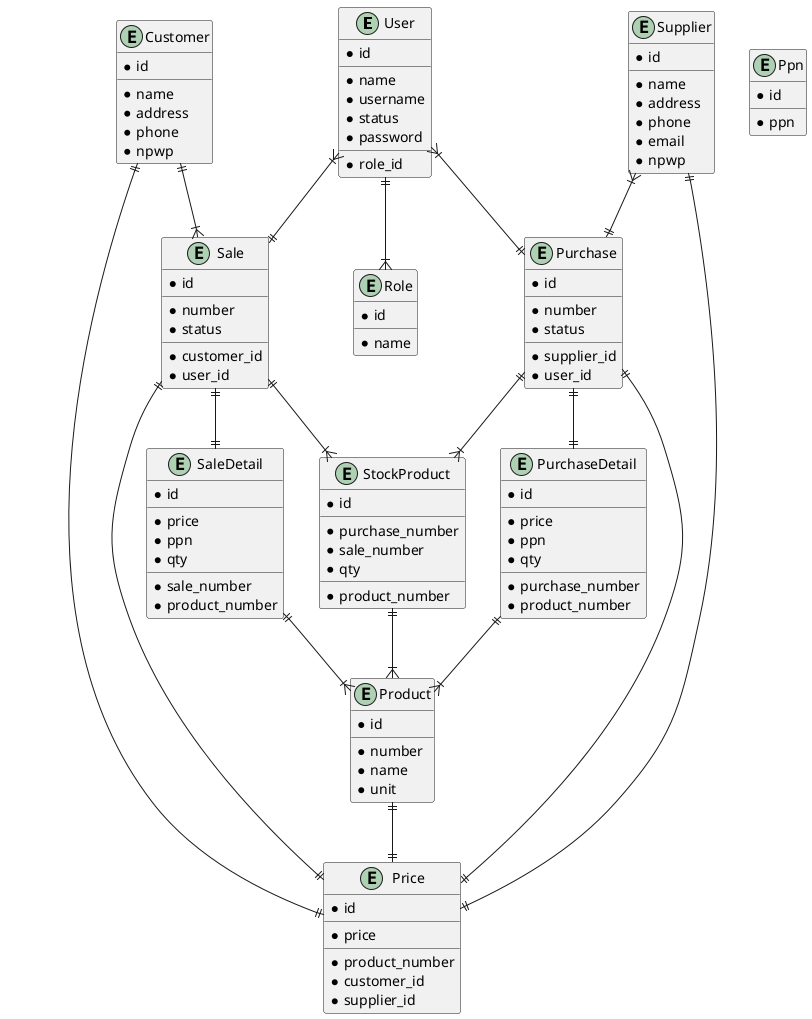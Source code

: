 @startuml Database

entity User {
  * id
  __
  * name
  * username
  * status
  * password
  __
  * role_id
}

entity Role {
  * id
  __
  * name
}

entity Customer {
  * id
  __
  * name
  * address
  * phone
  * npwp
}

entity Product {
  * id
  __
  * number
  * name
  * unit
}

entity Supplier {
  * id
  __
  * name
  * address
  * phone
  * email
  * npwp
}

entity Purchase {
  * id
  __
  * number
  * status
  __
  * supplier_id
  * user_id
}

entity Sale {
  * id
  __
  * number
  * status
  __
  * customer_id
  * user_id
}

entity StockProduct {
  * id
  __
  * purchase_number
  * sale_number
  * qty
  __
  * product_number
}

entity Price {
  * id
  __
  * price
  __
  * product_number
  * customer_id
  * supplier_id
}

entity SaleDetail {
  * id
  __
  * price
  * ppn
  * qty
  __
  * sale_number
  * product_number
}

entity PurchaseDetail {
  * id
  __
  * price
  * ppn
  * qty
  __
  * purchase_number
  * product_number
}

entity Ppn {
  * id
  __
  * ppn
}

User ||--|{ Role
User }|--|| Purchase
User }|--|| Sale
Supplier }|--|| Purchase
Supplier ||--|| Price
Customer ||--|{ Sale
Customer ||--|| Price
Sale ||--|| SaleDetail
Sale ||--|| Price
Purchase ||--|| PurchaseDetail
Purchase ||--|| Price
Purchase ||--|{ StockProduct
SaleDetail ||--|{ Product
Sale ||--|{ StockProduct
PurchaseDetail ||--|{ Product
StockProduct ||--|{ Product
Product ||--|| Price
